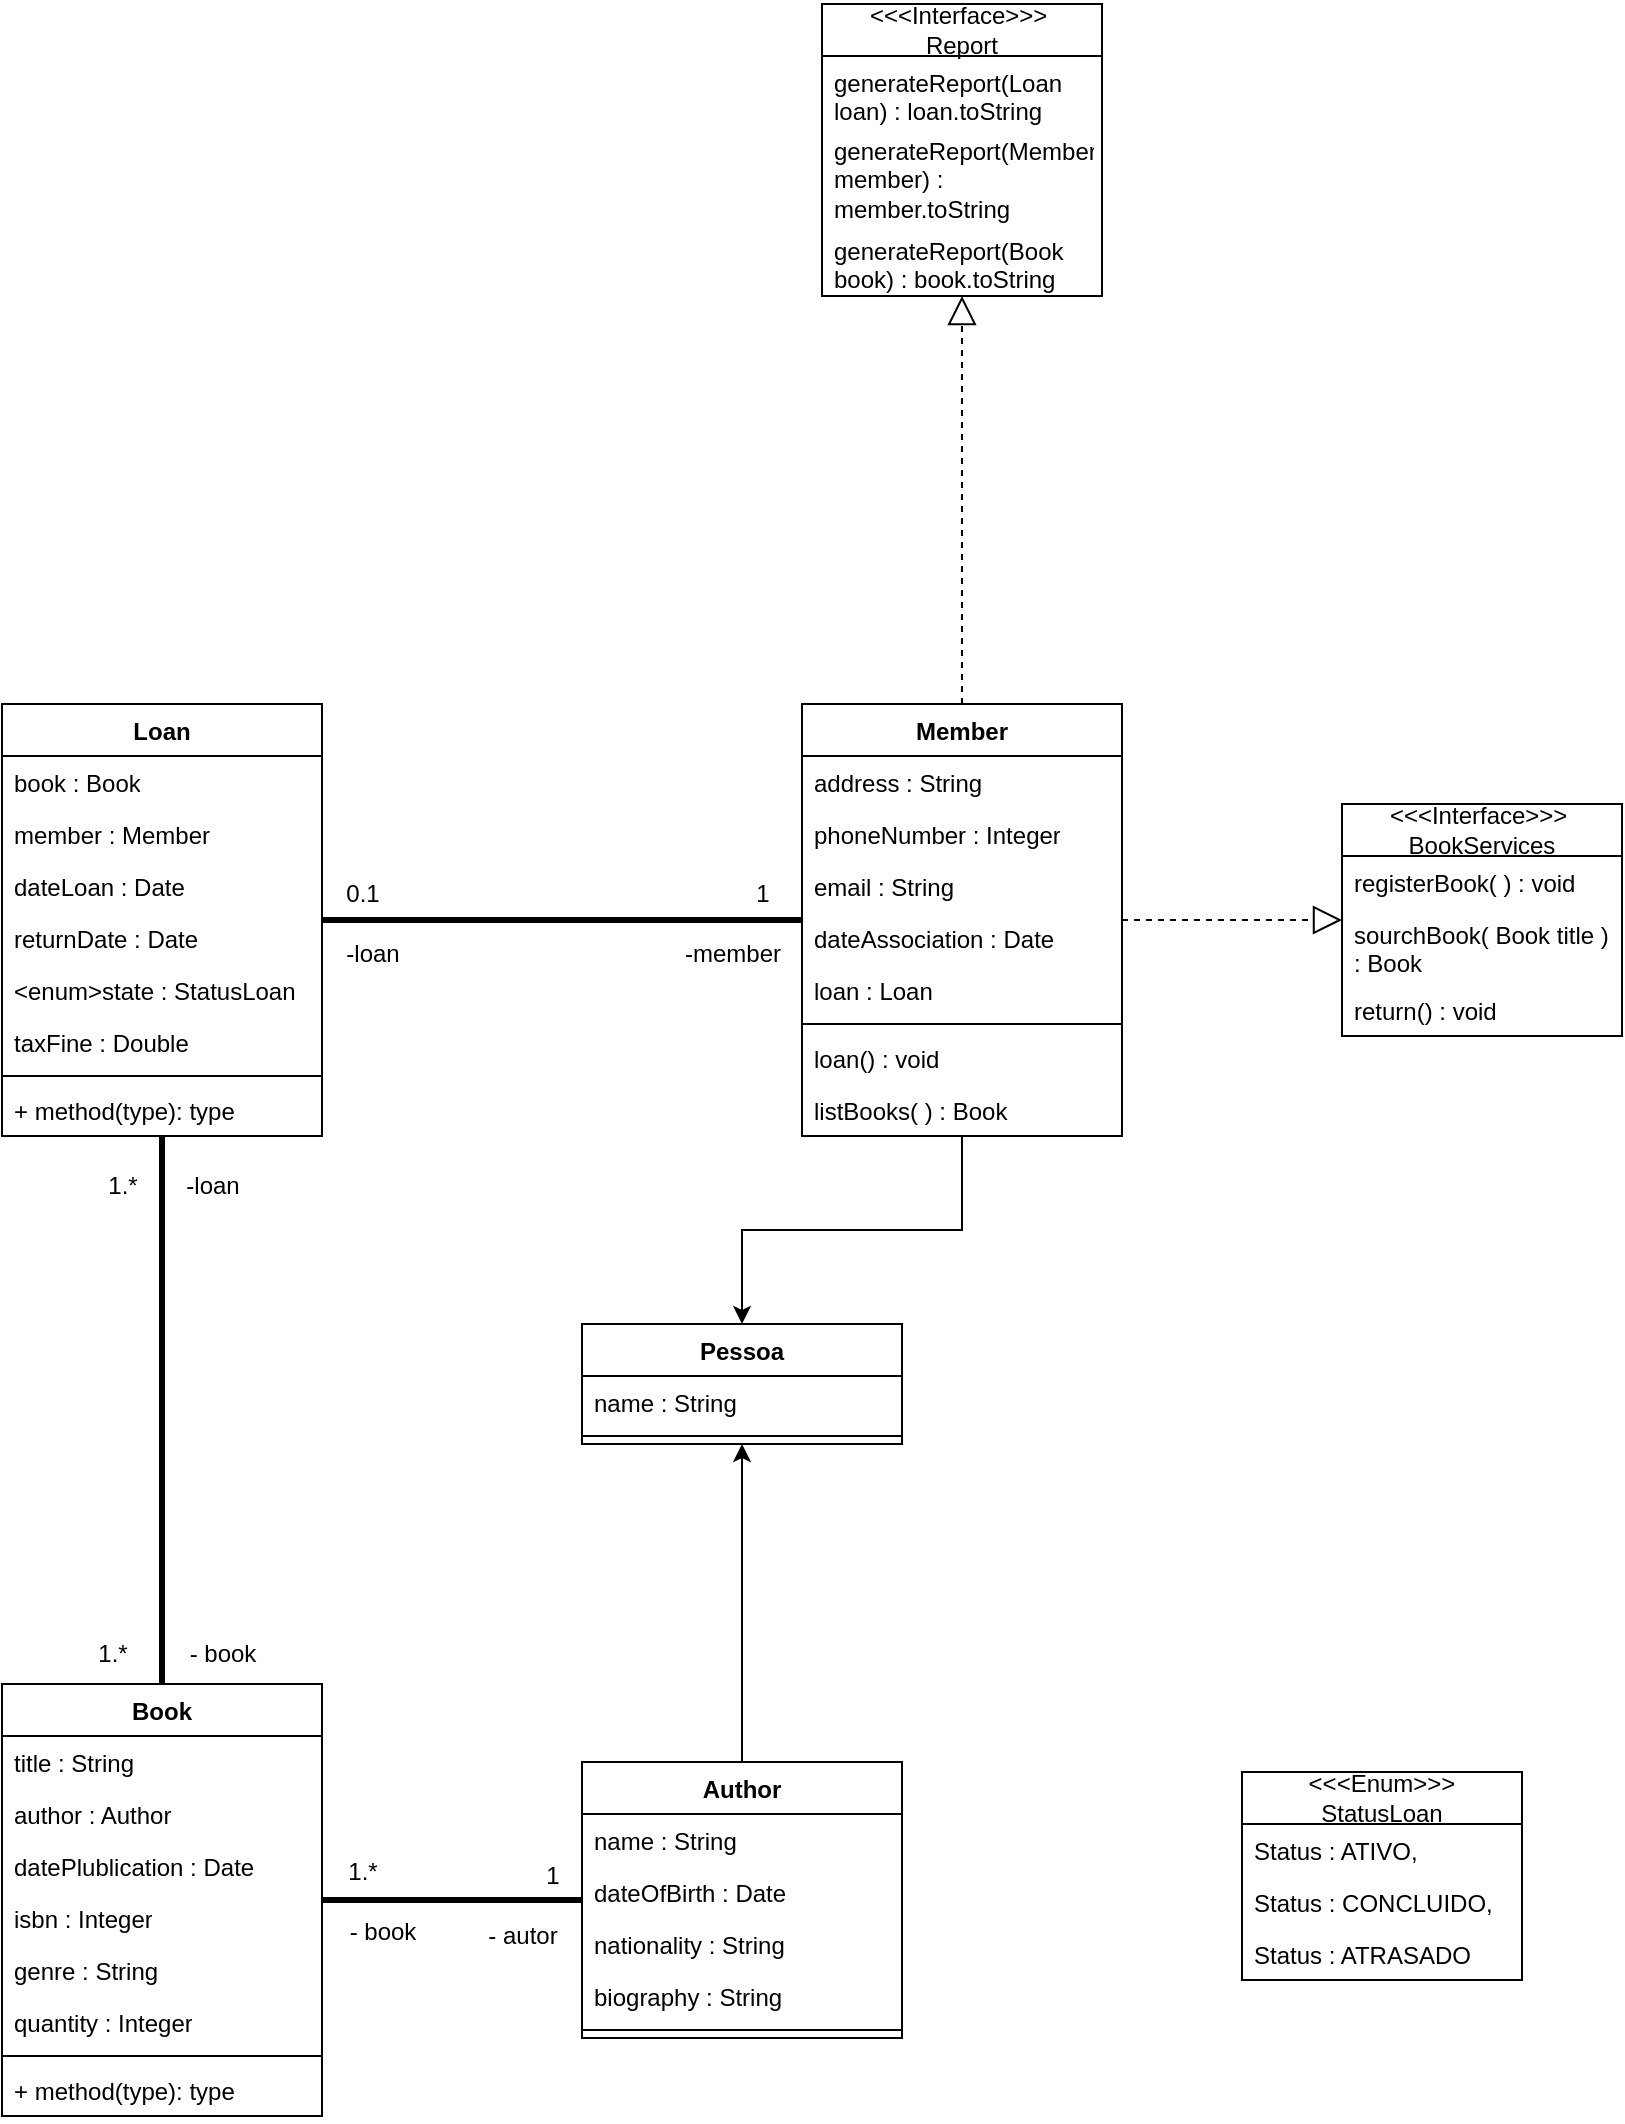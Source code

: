 <mxfile version="24.7.16">
  <diagram name="Página-1" id="EANJmo4rDkTSEJbiqaz0">
    <mxGraphModel dx="1881" dy="1704" grid="1" gridSize="10" guides="1" tooltips="1" connect="1" arrows="1" fold="1" page="1" pageScale="1" pageWidth="827" pageHeight="1169" math="0" shadow="0">
      <root>
        <mxCell id="0" />
        <mxCell id="1" parent="0" />
        <mxCell id="tzJuCF-FU3qU-iTJl4F9-1" value="Book" style="swimlane;fontStyle=1;align=center;verticalAlign=top;childLayout=stackLayout;horizontal=1;startSize=26;horizontalStack=0;resizeParent=1;resizeParentMax=0;resizeLast=0;collapsible=1;marginBottom=0;whiteSpace=wrap;html=1;" parent="1" vertex="1">
          <mxGeometry x="-190" y="550" width="160" height="216" as="geometry" />
        </mxCell>
        <mxCell id="tzJuCF-FU3qU-iTJl4F9-2" value="title : String" style="text;strokeColor=none;fillColor=none;align=left;verticalAlign=top;spacingLeft=4;spacingRight=4;overflow=hidden;rotatable=0;points=[[0,0.5],[1,0.5]];portConstraint=eastwest;whiteSpace=wrap;html=1;" parent="tzJuCF-FU3qU-iTJl4F9-1" vertex="1">
          <mxGeometry y="26" width="160" height="26" as="geometry" />
        </mxCell>
        <mxCell id="7Pb95gC22IqxMszWxWb3-40" value="author : Author" style="text;strokeColor=none;fillColor=none;align=left;verticalAlign=top;spacingLeft=4;spacingRight=4;overflow=hidden;rotatable=0;points=[[0,0.5],[1,0.5]];portConstraint=eastwest;whiteSpace=wrap;html=1;" parent="tzJuCF-FU3qU-iTJl4F9-1" vertex="1">
          <mxGeometry y="52" width="160" height="26" as="geometry" />
        </mxCell>
        <mxCell id="7Pb95gC22IqxMszWxWb3-41" value="datePlublication : Date" style="text;strokeColor=none;fillColor=none;align=left;verticalAlign=top;spacingLeft=4;spacingRight=4;overflow=hidden;rotatable=0;points=[[0,0.5],[1,0.5]];portConstraint=eastwest;whiteSpace=wrap;html=1;" parent="tzJuCF-FU3qU-iTJl4F9-1" vertex="1">
          <mxGeometry y="78" width="160" height="26" as="geometry" />
        </mxCell>
        <mxCell id="7Pb95gC22IqxMszWxWb3-42" value="isbn : Integer" style="text;strokeColor=none;fillColor=none;align=left;verticalAlign=top;spacingLeft=4;spacingRight=4;overflow=hidden;rotatable=0;points=[[0,0.5],[1,0.5]];portConstraint=eastwest;whiteSpace=wrap;html=1;" parent="tzJuCF-FU3qU-iTJl4F9-1" vertex="1">
          <mxGeometry y="104" width="160" height="26" as="geometry" />
        </mxCell>
        <mxCell id="7Pb95gC22IqxMszWxWb3-43" value="genre : String" style="text;strokeColor=none;fillColor=none;align=left;verticalAlign=top;spacingLeft=4;spacingRight=4;overflow=hidden;rotatable=0;points=[[0,0.5],[1,0.5]];portConstraint=eastwest;whiteSpace=wrap;html=1;" parent="tzJuCF-FU3qU-iTJl4F9-1" vertex="1">
          <mxGeometry y="130" width="160" height="26" as="geometry" />
        </mxCell>
        <mxCell id="7Pb95gC22IqxMszWxWb3-44" value="quantity : Integer" style="text;strokeColor=none;fillColor=none;align=left;verticalAlign=top;spacingLeft=4;spacingRight=4;overflow=hidden;rotatable=0;points=[[0,0.5],[1,0.5]];portConstraint=eastwest;whiteSpace=wrap;html=1;" parent="tzJuCF-FU3qU-iTJl4F9-1" vertex="1">
          <mxGeometry y="156" width="160" height="26" as="geometry" />
        </mxCell>
        <mxCell id="tzJuCF-FU3qU-iTJl4F9-3" value="" style="line;strokeWidth=1;fillColor=none;align=left;verticalAlign=middle;spacingTop=-1;spacingLeft=3;spacingRight=3;rotatable=0;labelPosition=right;points=[];portConstraint=eastwest;strokeColor=inherit;" parent="tzJuCF-FU3qU-iTJl4F9-1" vertex="1">
          <mxGeometry y="182" width="160" height="8" as="geometry" />
        </mxCell>
        <mxCell id="tzJuCF-FU3qU-iTJl4F9-4" value="+ method(type): type" style="text;strokeColor=none;fillColor=none;align=left;verticalAlign=top;spacingLeft=4;spacingRight=4;overflow=hidden;rotatable=0;points=[[0,0.5],[1,0.5]];portConstraint=eastwest;whiteSpace=wrap;html=1;" parent="tzJuCF-FU3qU-iTJl4F9-1" vertex="1">
          <mxGeometry y="190" width="160" height="26" as="geometry" />
        </mxCell>
        <mxCell id="7Pb95gC22IqxMszWxWb3-111" style="edgeStyle=orthogonalEdgeStyle;rounded=0;orthogonalLoop=1;jettySize=auto;html=1;" parent="1" source="7Pb95gC22IqxMszWxWb3-1" target="7Pb95gC22IqxMszWxWb3-105" edge="1">
          <mxGeometry relative="1" as="geometry" />
        </mxCell>
        <mxCell id="7Pb95gC22IqxMszWxWb3-1" value="Author" style="swimlane;fontStyle=1;align=center;verticalAlign=top;childLayout=stackLayout;horizontal=1;startSize=26;horizontalStack=0;resizeParent=1;resizeParentMax=0;resizeLast=0;collapsible=1;marginBottom=0;whiteSpace=wrap;html=1;" parent="1" vertex="1">
          <mxGeometry x="100" y="589" width="160" height="138" as="geometry" />
        </mxCell>
        <mxCell id="7Pb95gC22IqxMszWxWb3-2" value="name : String" style="text;strokeColor=none;fillColor=none;align=left;verticalAlign=top;spacingLeft=4;spacingRight=4;overflow=hidden;rotatable=0;points=[[0,0.5],[1,0.5]];portConstraint=eastwest;whiteSpace=wrap;html=1;" parent="7Pb95gC22IqxMszWxWb3-1" vertex="1">
          <mxGeometry y="26" width="160" height="26" as="geometry" />
        </mxCell>
        <mxCell id="7Pb95gC22IqxMszWxWb3-54" value="dateOfBirth : Date" style="text;strokeColor=none;fillColor=none;align=left;verticalAlign=top;spacingLeft=4;spacingRight=4;overflow=hidden;rotatable=0;points=[[0,0.5],[1,0.5]];portConstraint=eastwest;whiteSpace=wrap;html=1;" parent="7Pb95gC22IqxMszWxWb3-1" vertex="1">
          <mxGeometry y="52" width="160" height="26" as="geometry" />
        </mxCell>
        <mxCell id="7Pb95gC22IqxMszWxWb3-55" value="nationality : String" style="text;strokeColor=none;fillColor=none;align=left;verticalAlign=top;spacingLeft=4;spacingRight=4;overflow=hidden;rotatable=0;points=[[0,0.5],[1,0.5]];portConstraint=eastwest;whiteSpace=wrap;html=1;" parent="7Pb95gC22IqxMszWxWb3-1" vertex="1">
          <mxGeometry y="78" width="160" height="26" as="geometry" />
        </mxCell>
        <mxCell id="7Pb95gC22IqxMszWxWb3-56" value="biography : String" style="text;strokeColor=none;fillColor=none;align=left;verticalAlign=top;spacingLeft=4;spacingRight=4;overflow=hidden;rotatable=0;points=[[0,0.5],[1,0.5]];portConstraint=eastwest;whiteSpace=wrap;html=1;" parent="7Pb95gC22IqxMszWxWb3-1" vertex="1">
          <mxGeometry y="104" width="160" height="26" as="geometry" />
        </mxCell>
        <mxCell id="7Pb95gC22IqxMszWxWb3-3" value="" style="line;strokeWidth=1;fillColor=none;align=left;verticalAlign=middle;spacingTop=-1;spacingLeft=3;spacingRight=3;rotatable=0;labelPosition=right;points=[];portConstraint=eastwest;strokeColor=inherit;" parent="7Pb95gC22IqxMszWxWb3-1" vertex="1">
          <mxGeometry y="130" width="160" height="8" as="geometry" />
        </mxCell>
        <mxCell id="7Pb95gC22IqxMszWxWb3-110" style="edgeStyle=orthogonalEdgeStyle;rounded=0;orthogonalLoop=1;jettySize=auto;html=1;" parent="1" source="7Pb95gC22IqxMszWxWb3-5" target="7Pb95gC22IqxMszWxWb3-105" edge="1">
          <mxGeometry relative="1" as="geometry" />
        </mxCell>
        <mxCell id="7Pb95gC22IqxMszWxWb3-5" value="Member" style="swimlane;fontStyle=1;align=center;verticalAlign=top;childLayout=stackLayout;horizontal=1;startSize=26;horizontalStack=0;resizeParent=1;resizeParentMax=0;resizeLast=0;collapsible=1;marginBottom=0;whiteSpace=wrap;html=1;" parent="1" vertex="1">
          <mxGeometry x="210" y="60" width="160" height="216" as="geometry" />
        </mxCell>
        <mxCell id="7Pb95gC22IqxMszWxWb3-23" value="address : String" style="text;strokeColor=none;fillColor=none;align=left;verticalAlign=top;spacingLeft=4;spacingRight=4;overflow=hidden;rotatable=0;points=[[0,0.5],[1,0.5]];portConstraint=eastwest;whiteSpace=wrap;html=1;" parent="7Pb95gC22IqxMszWxWb3-5" vertex="1">
          <mxGeometry y="26" width="160" height="26" as="geometry" />
        </mxCell>
        <mxCell id="7Pb95gC22IqxMszWxWb3-24" value="phoneNumber : Integer" style="text;strokeColor=none;fillColor=none;align=left;verticalAlign=top;spacingLeft=4;spacingRight=4;overflow=hidden;rotatable=0;points=[[0,0.5],[1,0.5]];portConstraint=eastwest;whiteSpace=wrap;html=1;" parent="7Pb95gC22IqxMszWxWb3-5" vertex="1">
          <mxGeometry y="52" width="160" height="26" as="geometry" />
        </mxCell>
        <mxCell id="7Pb95gC22IqxMszWxWb3-25" value="email : String" style="text;strokeColor=none;fillColor=none;align=left;verticalAlign=top;spacingLeft=4;spacingRight=4;overflow=hidden;rotatable=0;points=[[0,0.5],[1,0.5]];portConstraint=eastwest;whiteSpace=wrap;html=1;" parent="7Pb95gC22IqxMszWxWb3-5" vertex="1">
          <mxGeometry y="78" width="160" height="26" as="geometry" />
        </mxCell>
        <mxCell id="7Pb95gC22IqxMszWxWb3-26" value="dateAssociation : Date" style="text;strokeColor=none;fillColor=none;align=left;verticalAlign=top;spacingLeft=4;spacingRight=4;overflow=hidden;rotatable=0;points=[[0,0.5],[1,0.5]];portConstraint=eastwest;whiteSpace=wrap;html=1;" parent="7Pb95gC22IqxMszWxWb3-5" vertex="1">
          <mxGeometry y="104" width="160" height="26" as="geometry" />
        </mxCell>
        <mxCell id="7Pb95gC22IqxMszWxWb3-27" value="loan : Loan" style="text;strokeColor=none;fillColor=none;align=left;verticalAlign=top;spacingLeft=4;spacingRight=4;overflow=hidden;rotatable=0;points=[[0,0.5],[1,0.5]];portConstraint=eastwest;whiteSpace=wrap;html=1;" parent="7Pb95gC22IqxMszWxWb3-5" vertex="1">
          <mxGeometry y="130" width="160" height="26" as="geometry" />
        </mxCell>
        <mxCell id="7Pb95gC22IqxMszWxWb3-7" value="" style="line;strokeWidth=1;fillColor=none;align=left;verticalAlign=middle;spacingTop=-1;spacingLeft=3;spacingRight=3;rotatable=0;labelPosition=right;points=[];portConstraint=eastwest;strokeColor=inherit;" parent="7Pb95gC22IqxMszWxWb3-5" vertex="1">
          <mxGeometry y="156" width="160" height="8" as="geometry" />
        </mxCell>
        <mxCell id="M8pgYPbENfPe2T3QujUm-1" value="loan() : void" style="text;strokeColor=none;fillColor=none;align=left;verticalAlign=top;spacingLeft=4;spacingRight=4;overflow=hidden;rotatable=0;points=[[0,0.5],[1,0.5]];portConstraint=eastwest;whiteSpace=wrap;html=1;" vertex="1" parent="7Pb95gC22IqxMszWxWb3-5">
          <mxGeometry y="164" width="160" height="26" as="geometry" />
        </mxCell>
        <mxCell id="7Pb95gC22IqxMszWxWb3-8" value="listBooks( ) : Book" style="text;strokeColor=none;fillColor=none;align=left;verticalAlign=top;spacingLeft=4;spacingRight=4;overflow=hidden;rotatable=0;points=[[0,0.5],[1,0.5]];portConstraint=eastwest;whiteSpace=wrap;html=1;" parent="7Pb95gC22IqxMszWxWb3-5" vertex="1">
          <mxGeometry y="190" width="160" height="26" as="geometry" />
        </mxCell>
        <mxCell id="7Pb95gC22IqxMszWxWb3-9" value="Loan" style="swimlane;fontStyle=1;align=center;verticalAlign=top;childLayout=stackLayout;horizontal=1;startSize=26;horizontalStack=0;resizeParent=1;resizeParentMax=0;resizeLast=0;collapsible=1;marginBottom=0;whiteSpace=wrap;html=1;" parent="1" vertex="1">
          <mxGeometry x="-190" y="60" width="160" height="216" as="geometry" />
        </mxCell>
        <mxCell id="7Pb95gC22IqxMszWxWb3-10" value="book : Book" style="text;strokeColor=none;fillColor=none;align=left;verticalAlign=top;spacingLeft=4;spacingRight=4;overflow=hidden;rotatable=0;points=[[0,0.5],[1,0.5]];portConstraint=eastwest;whiteSpace=wrap;html=1;" parent="7Pb95gC22IqxMszWxWb3-9" vertex="1">
          <mxGeometry y="26" width="160" height="26" as="geometry" />
        </mxCell>
        <mxCell id="7Pb95gC22IqxMszWxWb3-28" value="member : Member" style="text;strokeColor=none;fillColor=none;align=left;verticalAlign=top;spacingLeft=4;spacingRight=4;overflow=hidden;rotatable=0;points=[[0,0.5],[1,0.5]];portConstraint=eastwest;whiteSpace=wrap;html=1;" parent="7Pb95gC22IqxMszWxWb3-9" vertex="1">
          <mxGeometry y="52" width="160" height="26" as="geometry" />
        </mxCell>
        <mxCell id="7Pb95gC22IqxMszWxWb3-46" value="dateLoan : Date" style="text;strokeColor=none;fillColor=none;align=left;verticalAlign=top;spacingLeft=4;spacingRight=4;overflow=hidden;rotatable=0;points=[[0,0.5],[1,0.5]];portConstraint=eastwest;whiteSpace=wrap;html=1;" parent="7Pb95gC22IqxMszWxWb3-9" vertex="1">
          <mxGeometry y="78" width="160" height="26" as="geometry" />
        </mxCell>
        <mxCell id="7Pb95gC22IqxMszWxWb3-47" value="returnDate : Date" style="text;strokeColor=none;fillColor=none;align=left;verticalAlign=top;spacingLeft=4;spacingRight=4;overflow=hidden;rotatable=0;points=[[0,0.5],[1,0.5]];portConstraint=eastwest;whiteSpace=wrap;html=1;" parent="7Pb95gC22IqxMszWxWb3-9" vertex="1">
          <mxGeometry y="104" width="160" height="26" as="geometry" />
        </mxCell>
        <mxCell id="7Pb95gC22IqxMszWxWb3-48" value="&amp;lt;enum&amp;gt;state : StatusLoan" style="text;strokeColor=none;fillColor=none;align=left;verticalAlign=top;spacingLeft=4;spacingRight=4;overflow=hidden;rotatable=0;points=[[0,0.5],[1,0.5]];portConstraint=eastwest;whiteSpace=wrap;html=1;" parent="7Pb95gC22IqxMszWxWb3-9" vertex="1">
          <mxGeometry y="130" width="160" height="26" as="geometry" />
        </mxCell>
        <mxCell id="7Pb95gC22IqxMszWxWb3-49" value="taxFine : Double" style="text;strokeColor=none;fillColor=none;align=left;verticalAlign=top;spacingLeft=4;spacingRight=4;overflow=hidden;rotatable=0;points=[[0,0.5],[1,0.5]];portConstraint=eastwest;whiteSpace=wrap;html=1;" parent="7Pb95gC22IqxMszWxWb3-9" vertex="1">
          <mxGeometry y="156" width="160" height="26" as="geometry" />
        </mxCell>
        <mxCell id="7Pb95gC22IqxMszWxWb3-11" value="" style="line;strokeWidth=1;fillColor=none;align=left;verticalAlign=middle;spacingTop=-1;spacingLeft=3;spacingRight=3;rotatable=0;labelPosition=right;points=[];portConstraint=eastwest;strokeColor=inherit;" parent="7Pb95gC22IqxMszWxWb3-9" vertex="1">
          <mxGeometry y="182" width="160" height="8" as="geometry" />
        </mxCell>
        <mxCell id="7Pb95gC22IqxMszWxWb3-12" value="+ method(type): type" style="text;strokeColor=none;fillColor=none;align=left;verticalAlign=top;spacingLeft=4;spacingRight=4;overflow=hidden;rotatable=0;points=[[0,0.5],[1,0.5]];portConstraint=eastwest;whiteSpace=wrap;html=1;" parent="7Pb95gC22IqxMszWxWb3-9" vertex="1">
          <mxGeometry y="190" width="160" height="26" as="geometry" />
        </mxCell>
        <mxCell id="7Pb95gC22IqxMszWxWb3-19" value="1" style="text;html=1;align=center;verticalAlign=middle;resizable=0;points=[];autosize=1;strokeColor=none;fillColor=none;" parent="1" vertex="1">
          <mxGeometry x="175" y="140" width="30" height="30" as="geometry" />
        </mxCell>
        <mxCell id="7Pb95gC22IqxMszWxWb3-20" value="-member" style="text;html=1;align=center;verticalAlign=middle;resizable=0;points=[];autosize=1;strokeColor=none;fillColor=none;" parent="1" vertex="1">
          <mxGeometry x="140" y="170" width="70" height="30" as="geometry" />
        </mxCell>
        <mxCell id="7Pb95gC22IqxMszWxWb3-21" value="0.1" style="text;html=1;align=center;verticalAlign=middle;resizable=0;points=[];autosize=1;strokeColor=none;fillColor=none;" parent="1" vertex="1">
          <mxGeometry x="-30" y="140" width="40" height="30" as="geometry" />
        </mxCell>
        <mxCell id="7Pb95gC22IqxMszWxWb3-22" value="-loan" style="text;html=1;align=center;verticalAlign=middle;resizable=0;points=[];autosize=1;strokeColor=none;fillColor=none;" parent="1" vertex="1">
          <mxGeometry x="-30" y="170" width="50" height="30" as="geometry" />
        </mxCell>
        <mxCell id="7Pb95gC22IqxMszWxWb3-38" value="" style="endArrow=none;startArrow=none;endFill=0;startFill=0;endSize=8;html=1;verticalAlign=bottom;labelBackgroundColor=none;strokeWidth=3;rounded=0;" parent="1" source="7Pb95gC22IqxMszWxWb3-9" target="7Pb95gC22IqxMszWxWb3-5" edge="1">
          <mxGeometry width="160" relative="1" as="geometry">
            <mxPoint x="30" y="120" as="sourcePoint" />
            <mxPoint x="160" y="159" as="targetPoint" />
          </mxGeometry>
        </mxCell>
        <mxCell id="7Pb95gC22IqxMszWxWb3-39" value="" style="endArrow=none;startArrow=none;endFill=0;startFill=0;endSize=8;html=1;verticalAlign=bottom;labelBackgroundColor=none;strokeWidth=3;rounded=0;" parent="1" source="7Pb95gC22IqxMszWxWb3-9" target="tzJuCF-FU3qU-iTJl4F9-1" edge="1">
          <mxGeometry width="160" relative="1" as="geometry">
            <mxPoint x="-50" y="276" as="sourcePoint" />
            <mxPoint x="180" y="274" as="targetPoint" />
          </mxGeometry>
        </mxCell>
        <mxCell id="7Pb95gC22IqxMszWxWb3-45" value="" style="endArrow=none;startArrow=none;endFill=0;startFill=0;endSize=8;html=1;verticalAlign=bottom;labelBackgroundColor=none;strokeWidth=3;rounded=0;" parent="1" source="tzJuCF-FU3qU-iTJl4F9-1" target="7Pb95gC22IqxMszWxWb3-1" edge="1">
          <mxGeometry width="160" relative="1" as="geometry">
            <mxPoint x="-5.42" y="534" as="sourcePoint" />
            <mxPoint x="-5.42" y="636" as="targetPoint" />
          </mxGeometry>
        </mxCell>
        <mxCell id="7Pb95gC22IqxMszWxWb3-50" value="1.*" style="text;html=1;align=center;verticalAlign=middle;resizable=0;points=[];autosize=1;strokeColor=none;fillColor=none;" parent="1" vertex="1">
          <mxGeometry x="-155" y="520" width="40" height="30" as="geometry" />
        </mxCell>
        <mxCell id="7Pb95gC22IqxMszWxWb3-51" value="- book" style="text;html=1;align=center;verticalAlign=middle;resizable=0;points=[];autosize=1;strokeColor=none;fillColor=none;" parent="1" vertex="1">
          <mxGeometry x="-110" y="520" width="60" height="30" as="geometry" />
        </mxCell>
        <mxCell id="7Pb95gC22IqxMszWxWb3-52" value="1.*" style="text;html=1;align=center;verticalAlign=middle;resizable=0;points=[];autosize=1;strokeColor=none;fillColor=none;" parent="1" vertex="1">
          <mxGeometry x="-150" y="286" width="40" height="30" as="geometry" />
        </mxCell>
        <mxCell id="7Pb95gC22IqxMszWxWb3-53" value="-loan" style="text;html=1;align=center;verticalAlign=middle;resizable=0;points=[];autosize=1;strokeColor=none;fillColor=none;" parent="1" vertex="1">
          <mxGeometry x="-110" y="286" width="50" height="30" as="geometry" />
        </mxCell>
        <mxCell id="7Pb95gC22IqxMszWxWb3-57" value="1" style="text;html=1;align=center;verticalAlign=middle;resizable=0;points=[];autosize=1;strokeColor=none;fillColor=none;" parent="1" vertex="1">
          <mxGeometry x="70" y="631" width="30" height="30" as="geometry" />
        </mxCell>
        <mxCell id="7Pb95gC22IqxMszWxWb3-58" value="- autor" style="text;html=1;align=center;verticalAlign=middle;resizable=0;points=[];autosize=1;strokeColor=none;fillColor=none;" parent="1" vertex="1">
          <mxGeometry x="40" y="661" width="60" height="30" as="geometry" />
        </mxCell>
        <mxCell id="7Pb95gC22IqxMszWxWb3-59" value="1.*" style="text;html=1;align=center;verticalAlign=middle;resizable=0;points=[];autosize=1;strokeColor=none;fillColor=none;" parent="1" vertex="1">
          <mxGeometry x="-30" y="629" width="40" height="30" as="geometry" />
        </mxCell>
        <mxCell id="7Pb95gC22IqxMszWxWb3-60" value="- book" style="text;html=1;align=center;verticalAlign=middle;resizable=0;points=[];autosize=1;strokeColor=none;fillColor=none;" parent="1" vertex="1">
          <mxGeometry x="-30" y="659" width="60" height="30" as="geometry" />
        </mxCell>
        <mxCell id="7Pb95gC22IqxMszWxWb3-90" value="&amp;lt;&amp;lt;&amp;lt;Interface&amp;gt;&amp;gt;&amp;gt;&amp;nbsp;&lt;div&gt;BookServices&lt;/div&gt;" style="swimlane;fontStyle=0;childLayout=stackLayout;horizontal=1;startSize=26;fillColor=none;horizontalStack=0;resizeParent=1;resizeParentMax=0;resizeLast=0;collapsible=1;marginBottom=0;whiteSpace=wrap;html=1;" parent="1" vertex="1">
          <mxGeometry x="480" y="110" width="140" height="116" as="geometry" />
        </mxCell>
        <mxCell id="7Pb95gC22IqxMszWxWb3-91" value="registerBook( ) : void" style="text;strokeColor=none;fillColor=none;align=left;verticalAlign=top;spacingLeft=4;spacingRight=4;overflow=hidden;rotatable=0;points=[[0,0.5],[1,0.5]];portConstraint=eastwest;whiteSpace=wrap;html=1;" parent="7Pb95gC22IqxMszWxWb3-90" vertex="1">
          <mxGeometry y="26" width="140" height="26" as="geometry" />
        </mxCell>
        <mxCell id="7Pb95gC22IqxMszWxWb3-92" value="sourchBook( Book title ) : Book&amp;nbsp;" style="text;strokeColor=none;fillColor=none;align=left;verticalAlign=top;spacingLeft=4;spacingRight=4;overflow=hidden;rotatable=0;points=[[0,0.5],[1,0.5]];portConstraint=eastwest;whiteSpace=wrap;html=1;" parent="7Pb95gC22IqxMszWxWb3-90" vertex="1">
          <mxGeometry y="52" width="140" height="38" as="geometry" />
        </mxCell>
        <mxCell id="7Pb95gC22IqxMszWxWb3-99" value="return() : void" style="text;strokeColor=none;fillColor=none;align=left;verticalAlign=top;spacingLeft=4;spacingRight=4;overflow=hidden;rotatable=0;points=[[0,0.5],[1,0.5]];portConstraint=eastwest;whiteSpace=wrap;html=1;" parent="7Pb95gC22IqxMszWxWb3-90" vertex="1">
          <mxGeometry y="90" width="140" height="26" as="geometry" />
        </mxCell>
        <mxCell id="7Pb95gC22IqxMszWxWb3-94" value="" style="endArrow=block;dashed=1;endFill=0;endSize=12;html=1;rounded=0;" parent="1" source="7Pb95gC22IqxMszWxWb3-5" target="7Pb95gC22IqxMszWxWb3-90" edge="1">
          <mxGeometry width="160" relative="1" as="geometry">
            <mxPoint x="350" y="316" as="sourcePoint" />
            <mxPoint x="510" y="316" as="targetPoint" />
          </mxGeometry>
        </mxCell>
        <mxCell id="7Pb95gC22IqxMszWxWb3-95" value="&amp;lt;&amp;lt;&amp;lt;Enum&amp;gt;&amp;gt;&amp;gt;&lt;div&gt;StatusLoan&lt;/div&gt;" style="swimlane;fontStyle=0;childLayout=stackLayout;horizontal=1;startSize=26;fillColor=none;horizontalStack=0;resizeParent=1;resizeParentMax=0;resizeLast=0;collapsible=1;marginBottom=0;whiteSpace=wrap;html=1;" parent="1" vertex="1">
          <mxGeometry x="430" y="594" width="140" height="104" as="geometry" />
        </mxCell>
        <mxCell id="7Pb95gC22IqxMszWxWb3-96" value="Status : ATIVO," style="text;strokeColor=none;fillColor=none;align=left;verticalAlign=top;spacingLeft=4;spacingRight=4;overflow=hidden;rotatable=0;points=[[0,0.5],[1,0.5]];portConstraint=eastwest;whiteSpace=wrap;html=1;" parent="7Pb95gC22IqxMszWxWb3-95" vertex="1">
          <mxGeometry y="26" width="140" height="26" as="geometry" />
        </mxCell>
        <mxCell id="7Pb95gC22IqxMszWxWb3-97" value="Status : CONCLUIDO,&amp;nbsp;" style="text;strokeColor=none;fillColor=none;align=left;verticalAlign=top;spacingLeft=4;spacingRight=4;overflow=hidden;rotatable=0;points=[[0,0.5],[1,0.5]];portConstraint=eastwest;whiteSpace=wrap;html=1;" parent="7Pb95gC22IqxMszWxWb3-95" vertex="1">
          <mxGeometry y="52" width="140" height="26" as="geometry" />
        </mxCell>
        <mxCell id="7Pb95gC22IqxMszWxWb3-98" value="Status : ATRASADO" style="text;strokeColor=none;fillColor=none;align=left;verticalAlign=top;spacingLeft=4;spacingRight=4;overflow=hidden;rotatable=0;points=[[0,0.5],[1,0.5]];portConstraint=eastwest;whiteSpace=wrap;html=1;" parent="7Pb95gC22IqxMszWxWb3-95" vertex="1">
          <mxGeometry y="78" width="140" height="26" as="geometry" />
        </mxCell>
        <mxCell id="7Pb95gC22IqxMszWxWb3-105" value="Pessoa" style="swimlane;fontStyle=1;align=center;verticalAlign=top;childLayout=stackLayout;horizontal=1;startSize=26;horizontalStack=0;resizeParent=1;resizeParentMax=0;resizeLast=0;collapsible=1;marginBottom=0;whiteSpace=wrap;html=1;" parent="1" vertex="1">
          <mxGeometry x="100" y="370" width="160" height="60" as="geometry" />
        </mxCell>
        <mxCell id="7Pb95gC22IqxMszWxWb3-106" value="name : String" style="text;strokeColor=none;fillColor=none;align=left;verticalAlign=top;spacingLeft=4;spacingRight=4;overflow=hidden;rotatable=0;points=[[0,0.5],[1,0.5]];portConstraint=eastwest;whiteSpace=wrap;html=1;" parent="7Pb95gC22IqxMszWxWb3-105" vertex="1">
          <mxGeometry y="26" width="160" height="26" as="geometry" />
        </mxCell>
        <mxCell id="7Pb95gC22IqxMszWxWb3-107" value="" style="line;strokeWidth=1;fillColor=none;align=left;verticalAlign=middle;spacingTop=-1;spacingLeft=3;spacingRight=3;rotatable=0;labelPosition=right;points=[];portConstraint=eastwest;strokeColor=inherit;" parent="7Pb95gC22IqxMszWxWb3-105" vertex="1">
          <mxGeometry y="52" width="160" height="8" as="geometry" />
        </mxCell>
        <mxCell id="7Pb95gC22IqxMszWxWb3-115" value="&amp;lt;&amp;lt;&amp;lt;Interface&amp;gt;&amp;gt;&amp;gt;&amp;nbsp;&lt;div&gt;Report&lt;/div&gt;" style="swimlane;fontStyle=0;childLayout=stackLayout;horizontal=1;startSize=26;fillColor=none;horizontalStack=0;resizeParent=1;resizeParentMax=0;resizeLast=0;collapsible=1;marginBottom=0;whiteSpace=wrap;html=1;" parent="1" vertex="1">
          <mxGeometry x="220" y="-290" width="140" height="146" as="geometry" />
        </mxCell>
        <mxCell id="7Pb95gC22IqxMszWxWb3-120" value="generateReport(Loan loan) : loan.toString" style="text;strokeColor=none;fillColor=none;align=left;verticalAlign=top;spacingLeft=4;spacingRight=4;overflow=hidden;rotatable=0;points=[[0,0.5],[1,0.5]];portConstraint=eastwest;whiteSpace=wrap;html=1;" parent="7Pb95gC22IqxMszWxWb3-115" vertex="1">
          <mxGeometry y="26" width="140" height="34" as="geometry" />
        </mxCell>
        <mxCell id="7Pb95gC22IqxMszWxWb3-119" value="generateReport(Member member) : member.toString" style="text;strokeColor=none;fillColor=none;align=left;verticalAlign=top;spacingLeft=4;spacingRight=4;overflow=hidden;rotatable=0;points=[[0,0.5],[1,0.5]];portConstraint=eastwest;whiteSpace=wrap;html=1;" parent="7Pb95gC22IqxMszWxWb3-115" vertex="1">
          <mxGeometry y="60" width="140" height="50" as="geometry" />
        </mxCell>
        <mxCell id="7Pb95gC22IqxMszWxWb3-122" value="generateReport(Book book) : book.toString" style="text;strokeColor=none;fillColor=none;align=left;verticalAlign=top;spacingLeft=4;spacingRight=4;overflow=hidden;rotatable=0;points=[[0,0.5],[1,0.5]];portConstraint=eastwest;whiteSpace=wrap;html=1;" parent="7Pb95gC22IqxMszWxWb3-115" vertex="1">
          <mxGeometry y="110" width="140" height="36" as="geometry" />
        </mxCell>
        <mxCell id="7Pb95gC22IqxMszWxWb3-121" value="" style="endArrow=block;dashed=1;endFill=0;endSize=12;html=1;rounded=0;exitX=0.5;exitY=0;exitDx=0;exitDy=0;" parent="1" source="7Pb95gC22IqxMszWxWb3-5" target="7Pb95gC22IqxMszWxWb3-115" edge="1">
          <mxGeometry width="160" relative="1" as="geometry">
            <mxPoint x="280" y="-10" as="sourcePoint" />
            <mxPoint x="500" y="-25" as="targetPoint" />
          </mxGeometry>
        </mxCell>
      </root>
    </mxGraphModel>
  </diagram>
</mxfile>
